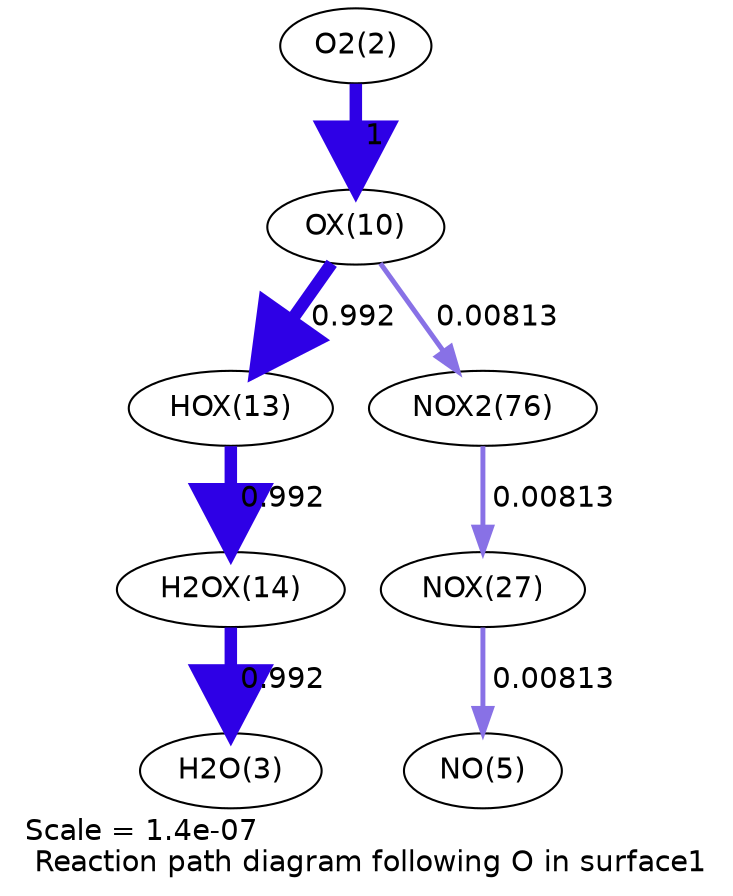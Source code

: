 digraph reaction_paths {
center=1;
s3 -> s13[fontname="Helvetica", penwidth=6, arrowsize=3, color="0.7, 1.5, 0.9"
, label=" 1"];
s13 -> s14[fontname="Helvetica", penwidth=5.99, arrowsize=3, color="0.7, 1.49, 0.9"
, label=" 0.992"];
s13 -> s24[fontname="Helvetica", penwidth=2.37, arrowsize=1.18, color="0.7, 0.508, 0.9"
, label=" 0.00813"];
s14 -> s15[fontname="Helvetica", penwidth=5.99, arrowsize=3, color="0.7, 1.49, 0.9"
, label=" 0.992"];
s15 -> s4[fontname="Helvetica", penwidth=5.99, arrowsize=3, color="0.7, 1.49, 0.9"
, label=" 0.992"];
s24 -> s18[fontname="Helvetica", penwidth=2.37, arrowsize=1.18, color="0.7, 0.508, 0.9"
, label=" 0.00813"];
s18 -> s6[fontname="Helvetica", penwidth=2.37, arrowsize=1.18, color="0.7, 0.508, 0.9"
, label=" 0.00813"];
s3 [ fontname="Helvetica", label="O2(2)"];
s4 [ fontname="Helvetica", label="H2O(3)"];
s6 [ fontname="Helvetica", label="NO(5)"];
s13 [ fontname="Helvetica", label="OX(10)"];
s14 [ fontname="Helvetica", label="HOX(13)"];
s15 [ fontname="Helvetica", label="H2OX(14)"];
s18 [ fontname="Helvetica", label="NOX(27)"];
s24 [ fontname="Helvetica", label="NOX2(76)"];
 label = "Scale = 1.4e-07\l Reaction path diagram following O in surface1";
 fontname = "Helvetica";
}
